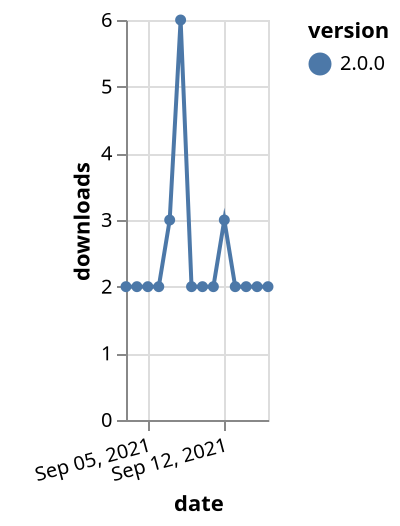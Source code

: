 {"$schema": "https://vega.github.io/schema/vega-lite/v5.json", "description": "A simple bar chart with embedded data.", "data": {"values": [{"date": "2021-09-03", "total": 2863, "delta": 2, "version": "2.0.0"}, {"date": "2021-09-04", "total": 2865, "delta": 2, "version": "2.0.0"}, {"date": "2021-09-05", "total": 2867, "delta": 2, "version": "2.0.0"}, {"date": "2021-09-06", "total": 2869, "delta": 2, "version": "2.0.0"}, {"date": "2021-09-07", "total": 2872, "delta": 3, "version": "2.0.0"}, {"date": "2021-09-08", "total": 2878, "delta": 6, "version": "2.0.0"}, {"date": "2021-09-09", "total": 2880, "delta": 2, "version": "2.0.0"}, {"date": "2021-09-10", "total": 2882, "delta": 2, "version": "2.0.0"}, {"date": "2021-09-11", "total": 2884, "delta": 2, "version": "2.0.0"}, {"date": "2021-09-12", "total": 2887, "delta": 3, "version": "2.0.0"}, {"date": "2021-09-13", "total": 2889, "delta": 2, "version": "2.0.0"}, {"date": "2021-09-14", "total": 2891, "delta": 2, "version": "2.0.0"}, {"date": "2021-09-15", "total": 2893, "delta": 2, "version": "2.0.0"}, {"date": "2021-09-16", "total": 2895, "delta": 2, "version": "2.0.0"}]}, "width": "container", "mark": {"type": "line", "point": {"filled": true}}, "encoding": {"x": {"field": "date", "type": "temporal", "timeUnit": "yearmonthdate", "title": "date", "axis": {"labelAngle": -15}}, "y": {"field": "delta", "type": "quantitative", "title": "downloads"}, "color": {"field": "version", "type": "nominal"}, "tooltip": {"field": "delta"}}}